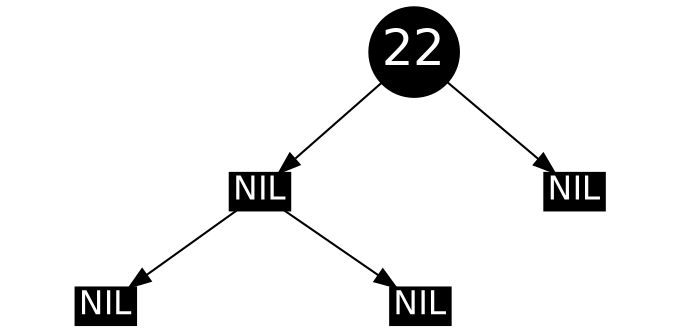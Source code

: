 digraph G {
graph [ratio=.48; ordering="out"];
node [style=filled, color=black, shape=circle, width=.6
fontname=Helvetica, fontweight=bold, fontcolor=white,
fontsize=24, fixedsize=true];

1, 
n1, n2, n3
 [label="NIL", shape=record, width=.4,height=.25, fontsize=16];

22 -> 1;
22 -> n1;
1 -> n2, n3;

}

